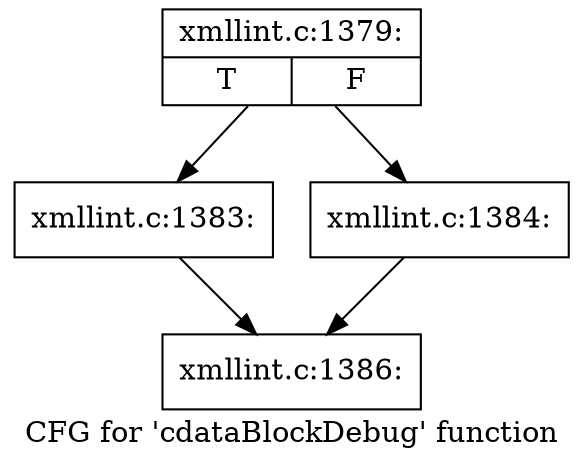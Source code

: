 digraph "CFG for 'cdataBlockDebug' function" {
	label="CFG for 'cdataBlockDebug' function";

	Node0x4fe6720 [shape=record,label="{xmllint.c:1379:|{<s0>T|<s1>F}}"];
	Node0x4fe6720 -> Node0x4fe8420;
	Node0x4fe6720 -> Node0x4fe8470;
	Node0x4fe8420 [shape=record,label="{xmllint.c:1383:}"];
	Node0x4fe8420 -> Node0x4fe7960;
	Node0x4fe8470 [shape=record,label="{xmllint.c:1384:}"];
	Node0x4fe8470 -> Node0x4fe7960;
	Node0x4fe7960 [shape=record,label="{xmllint.c:1386:}"];
}
